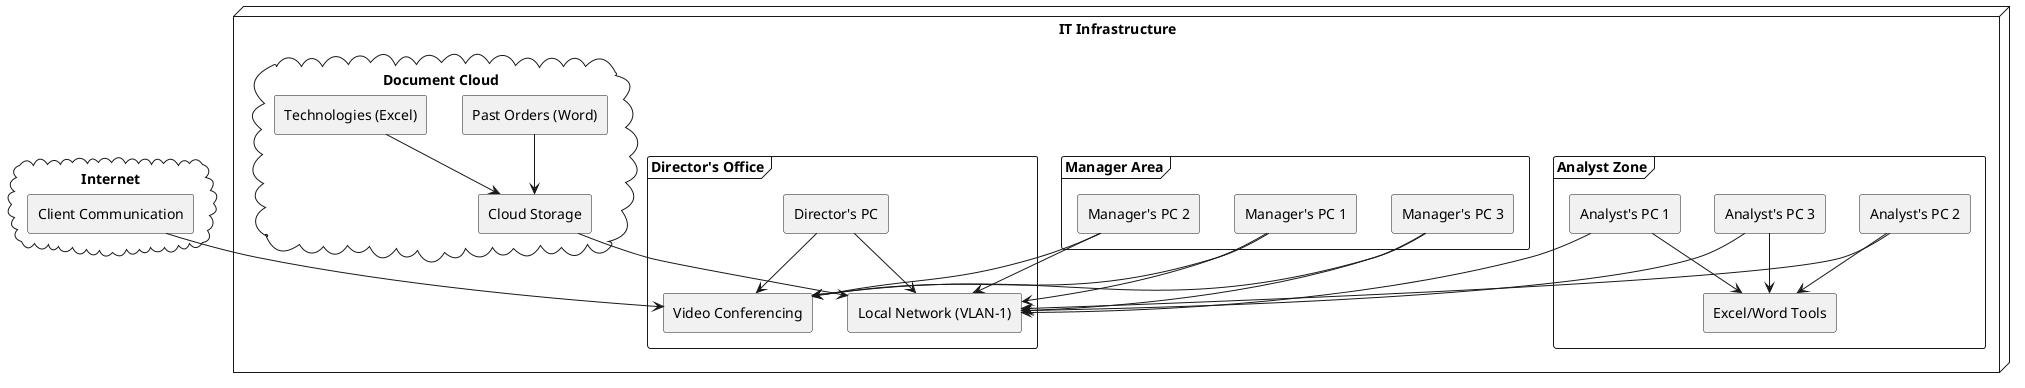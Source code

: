 @startuml
skinparam defaultFontName Arial
skinparam componentStyle rectangle

node "IT Infrastructure" {
    frame "Director's Office" {
        [Director's PC] --> [Video Conferencing]
        [Director's PC] --> [Local Network (VLAN-1)]
    }

    frame "Manager Area" {
        [Manager's PC 1] --> [Video Conferencing]
        [Manager's PC 1] --> [Local Network (VLAN-1)]
        [Manager's PC 2] --> [Video Conferencing]
        [Manager's PC 2] --> [Local Network (VLAN-1)]
        [Manager's PC 3] --> [Video Conferencing]
        [Manager's PC 3] --> [Local Network (VLAN-1)]
    }

    frame "Analyst Zone" {
        [Analyst's PC 1] --> [Local Network (VLAN-1)]
        [Analyst's PC 2] --> [Local Network (VLAN-1)]
        [Analyst's PC 3] --> [Local Network (VLAN-1)]
        [Analyst's PC 1] --> [Excel/Word Tools]
        [Analyst's PC 2] --> [Excel/Word Tools]
        [Analyst's PC 3] --> [Excel/Word Tools]
    }

    cloud "Document Cloud" {
        [Past Orders (Word)]
        [Technologies (Excel)]
        [Past Orders (Word)] --> [Cloud Storage]
        [Technologies (Excel)] --> [Cloud Storage]
        [Cloud Storage] --> [Local Network (VLAN-1)]
    }
}

cloud "Internet" {
    [Client Communication] --> [Video Conferencing]
}

@enduml